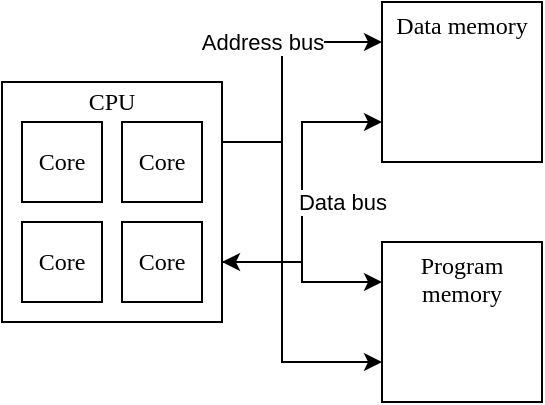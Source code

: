 <mxfile version="17.2.4" type="device"><diagram id="R1Xw__vpXuRPRKRZPnrQ" name="Page-1"><mxGraphModel dx="513" dy="405" grid="1" gridSize="10" guides="1" tooltips="1" connect="1" arrows="1" fold="1" page="1" pageScale="1" pageWidth="850" pageHeight="1100" math="0" shadow="0"><root><mxCell id="0"/><mxCell id="1" parent="0"/><mxCell id="DvLsfiminBwmlt_PKPQQ-2" value="Data memory&lt;br&gt;&lt;br&gt;&lt;br&gt;&lt;br&gt;&lt;br&gt;" style="rounded=0;whiteSpace=wrap;html=1;fontFamily=palatino;" parent="1" vertex="1"><mxGeometry x="320" y="80" width="80" height="80" as="geometry"/></mxCell><mxCell id="oVZnu9ZUXQVLX1PVkSNC-2" style="edgeStyle=orthogonalEdgeStyle;rounded=0;orthogonalLoop=1;jettySize=auto;html=1;exitX=1;exitY=0.75;exitDx=0;exitDy=0;entryX=0;entryY=0.25;entryDx=0;entryDy=0;" edge="1" parent="1" source="DvLsfiminBwmlt_PKPQQ-1" target="92TVIYcfU7bQpzkFPTBQ-1"><mxGeometry relative="1" as="geometry"/></mxCell><mxCell id="oVZnu9ZUXQVLX1PVkSNC-3" style="edgeStyle=orthogonalEdgeStyle;rounded=0;orthogonalLoop=1;jettySize=auto;html=1;exitX=1;exitY=0.75;exitDx=0;exitDy=0;entryX=0;entryY=0.75;entryDx=0;entryDy=0;startArrow=classic;startFill=1;" edge="1" parent="1" source="DvLsfiminBwmlt_PKPQQ-1" target="DvLsfiminBwmlt_PKPQQ-2"><mxGeometry relative="1" as="geometry"/></mxCell><mxCell id="oVZnu9ZUXQVLX1PVkSNC-7" value="Data bus" style="edgeLabel;html=1;align=center;verticalAlign=middle;resizable=0;points=[];" vertex="1" connectable="0" parent="oVZnu9ZUXQVLX1PVkSNC-3"><mxGeometry x="0.274" y="-1" relative="1" as="geometry"><mxPoint x="19" y="25" as="offset"/></mxGeometry></mxCell><mxCell id="oVZnu9ZUXQVLX1PVkSNC-5" value="Address bus" style="edgeStyle=orthogonalEdgeStyle;rounded=0;orthogonalLoop=1;jettySize=auto;html=1;exitX=1;exitY=0.25;exitDx=0;exitDy=0;entryX=0;entryY=0.25;entryDx=0;entryDy=0;" edge="1" parent="1" source="DvLsfiminBwmlt_PKPQQ-1" target="DvLsfiminBwmlt_PKPQQ-2"><mxGeometry x="0.231" y="10" relative="1" as="geometry"><Array as="points"><mxPoint x="270" y="150"/><mxPoint x="270" y="100"/></Array><mxPoint x="-10" y="10" as="offset"/></mxGeometry></mxCell><mxCell id="oVZnu9ZUXQVLX1PVkSNC-6" style="edgeStyle=orthogonalEdgeStyle;rounded=0;orthogonalLoop=1;jettySize=auto;html=1;exitX=1;exitY=0.25;exitDx=0;exitDy=0;entryX=0;entryY=0.75;entryDx=0;entryDy=0;" edge="1" parent="1" source="DvLsfiminBwmlt_PKPQQ-1" target="92TVIYcfU7bQpzkFPTBQ-1"><mxGeometry relative="1" as="geometry"><mxPoint x="260" y="270" as="targetPoint"/><Array as="points"><mxPoint x="270" y="150"/><mxPoint x="270" y="260"/></Array></mxGeometry></mxCell><mxCell id="DvLsfiminBwmlt_PKPQQ-1" value="&lt;div&gt;CPU&lt;/div&gt;&lt;div&gt;&lt;br&gt;&lt;/div&gt;&lt;div&gt;&lt;br&gt;&lt;/div&gt;&lt;div&gt;&lt;br&gt;&lt;/div&gt;&lt;div&gt;&lt;br&gt;&lt;/div&gt;&lt;div&gt;&lt;br&gt;&lt;/div&gt;&lt;div&gt;&lt;br&gt;&lt;/div&gt;&lt;div&gt;&lt;br&gt;&lt;/div&gt;" style="rounded=0;whiteSpace=wrap;html=1;fontFamily=palatino;" parent="1" vertex="1"><mxGeometry x="130" y="120" width="110" height="120" as="geometry"/></mxCell><mxCell id="DvLsfiminBwmlt_PKPQQ-6" value="Core" style="whiteSpace=wrap;html=1;aspect=fixed;fontFamily=palatino;" parent="1" vertex="1"><mxGeometry x="140" y="140" width="40" height="40" as="geometry"/></mxCell><mxCell id="FMfkOAx7GD2p_hkdqqN1-2" value="Core" style="whiteSpace=wrap;html=1;aspect=fixed;fontFamily=palatino;" parent="1" vertex="1"><mxGeometry x="190" y="140" width="40" height="40" as="geometry"/></mxCell><mxCell id="FMfkOAx7GD2p_hkdqqN1-3" value="Core" style="whiteSpace=wrap;html=1;aspect=fixed;fontFamily=palatino;" parent="1" vertex="1"><mxGeometry x="140" y="190" width="40" height="40" as="geometry"/></mxCell><mxCell id="FMfkOAx7GD2p_hkdqqN1-4" value="Core" style="whiteSpace=wrap;html=1;aspect=fixed;fontFamily=palatino;" parent="1" vertex="1"><mxGeometry x="190" y="190" width="40" height="40" as="geometry"/></mxCell><mxCell id="92TVIYcfU7bQpzkFPTBQ-1" value="Program memory&lt;br&gt;&lt;br&gt;&lt;br&gt;&lt;br&gt;" style="rounded=0;whiteSpace=wrap;html=1;fontFamily=palatino;" parent="1" vertex="1"><mxGeometry x="320" y="200" width="80" height="80" as="geometry"/></mxCell></root></mxGraphModel></diagram></mxfile>